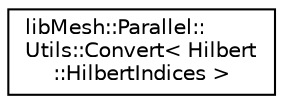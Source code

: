 digraph "类继承关系图"
{
 // INTERACTIVE_SVG=YES
  edge [fontname="Helvetica",fontsize="10",labelfontname="Helvetica",labelfontsize="10"];
  node [fontname="Helvetica",fontsize="10",shape=record];
  rankdir="LR";
  Node1 [label="libMesh::Parallel::\lUtils::Convert\< Hilbert\l::HilbertIndices \>",height=0.2,width=0.4,color="black", fillcolor="white", style="filled",URL="$structlibMesh_1_1Parallel_1_1Utils_1_1Convert_3_01Hilbert_1_1HilbertIndices_01_4.html"];
}
